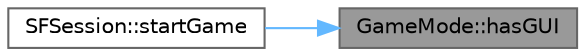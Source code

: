 digraph "GameMode::hasGUI"
{
 // LATEX_PDF_SIZE
  bgcolor="transparent";
  edge [fontname=Helvetica,fontsize=10,labelfontname=Helvetica,labelfontsize=10];
  node [fontname=Helvetica,fontsize=10,shape=box,height=0.2,width=0.4];
  rankdir="RL";
  Node1 [id="Node000001",label="GameMode::hasGUI",height=0.2,width=0.4,color="gray40", fillcolor="grey60", style="filled", fontcolor="black",tooltip=" "];
  Node1 -> Node2 [id="edge1_Node000001_Node000002",dir="back",color="steelblue1",style="solid",tooltip=" "];
  Node2 [id="Node000002",label="SFSession::startGame",height=0.2,width=0.4,color="grey40", fillcolor="white", style="filled",URL="$class_s_f_session.html#a2a27f488b84db0bd13a15f246ec338a1",tooltip="Starts the Game based on the data of the Lobby."];
}
